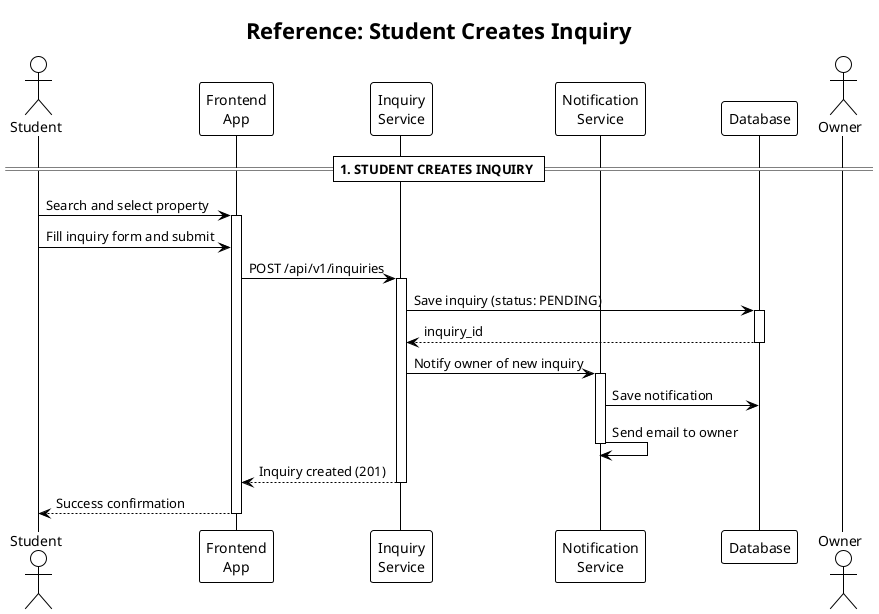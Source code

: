 @startuml
title "Reference: Student Creates Inquiry"

!theme plain

' Main Actors and Systems
actor "Student" as Student
participant "Frontend\nApp" as Frontend
participant "Inquiry\nService" as InquiryService
participant "Notification\nService" as NotificationService
participant "Database" as DB
actor "Owner" as Owner

== 1. STUDENT CREATES INQUIRY ==

Student -> Frontend: Search and select property
activate Frontend
Student -> Frontend: Fill inquiry form and submit
Frontend -> InquiryService: POST /api/v1/inquiries
activate InquiryService

InquiryService -> DB: Save inquiry (status: PENDING)
activate DB
DB --> InquiryService: inquiry_id
deactivate DB

InquiryService -> NotificationService: Notify owner of new inquiry
activate NotificationService
NotificationService -> DB: Save notification
NotificationService -> NotificationService: Send email to owner
deactivate NotificationService

InquiryService --> Frontend: Inquiry created (201)
deactivate InquiryService
Frontend --> Student: Success confirmation
deactivate Frontend

@enduml 